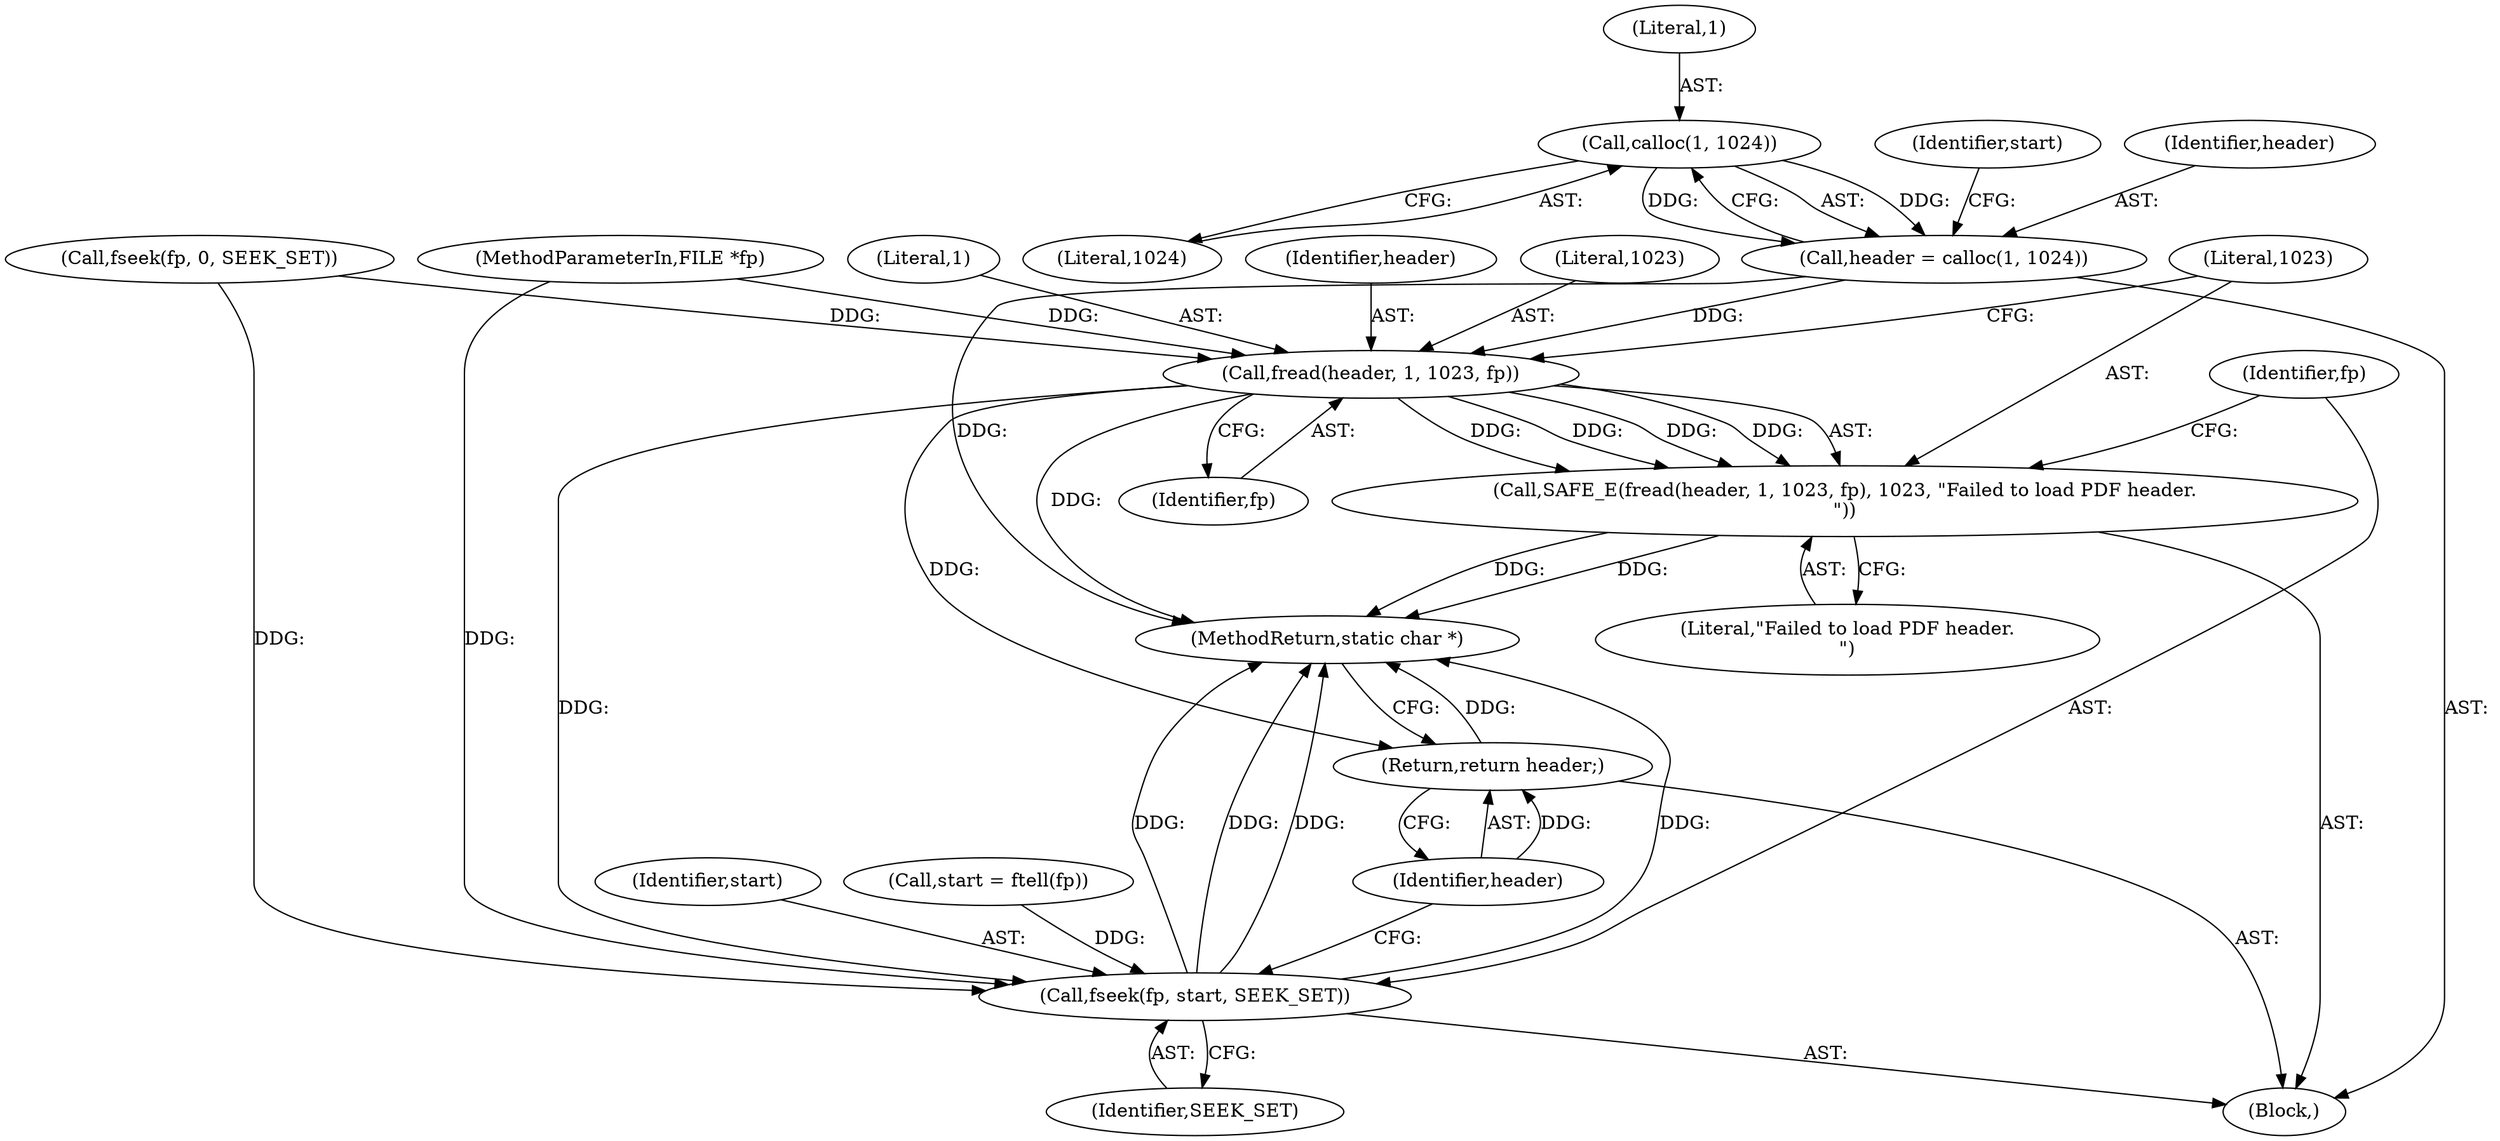digraph "1_pdfresurrect_0c4120fffa3dffe97b95c486a120eded82afe8a6_2@API" {
"1000108" [label="(Call,calloc(1, 1024))"];
"1000106" [label="(Call,header = calloc(1, 1024))"];
"1000120" [label="(Call,fread(header, 1, 1023, fp))"];
"1000119" [label="(Call,SAFE_E(fread(header, 1, 1023, fp), 1023, \"Failed to load PDF header.\n\"))"];
"1000127" [label="(Call,fseek(fp, start, SEEK_SET))"];
"1000131" [label="(Return,return header;)"];
"1000119" [label="(Call,SAFE_E(fread(header, 1, 1023, fp), 1023, \"Failed to load PDF header.\n\"))"];
"1000110" [label="(Literal,1024)"];
"1000103" [label="(Block,)"];
"1000108" [label="(Call,calloc(1, 1024))"];
"1000115" [label="(Call,fseek(fp, 0, SEEK_SET))"];
"1000123" [label="(Literal,1023)"];
"1000129" [label="(Identifier,start)"];
"1000111" [label="(Call,start = ftell(fp))"];
"1000106" [label="(Call,header = calloc(1, 1024))"];
"1000112" [label="(Identifier,start)"];
"1000131" [label="(Return,return header;)"];
"1000133" [label="(MethodReturn,static char *)"];
"1000107" [label="(Identifier,header)"];
"1000122" [label="(Literal,1)"];
"1000128" [label="(Identifier,fp)"];
"1000126" [label="(Literal,\"Failed to load PDF header.\n\")"];
"1000102" [label="(MethodParameterIn,FILE *fp)"];
"1000125" [label="(Literal,1023)"];
"1000132" [label="(Identifier,header)"];
"1000120" [label="(Call,fread(header, 1, 1023, fp))"];
"1000127" [label="(Call,fseek(fp, start, SEEK_SET))"];
"1000130" [label="(Identifier,SEEK_SET)"];
"1000121" [label="(Identifier,header)"];
"1000109" [label="(Literal,1)"];
"1000124" [label="(Identifier,fp)"];
"1000108" -> "1000106"  [label="AST: "];
"1000108" -> "1000110"  [label="CFG: "];
"1000109" -> "1000108"  [label="AST: "];
"1000110" -> "1000108"  [label="AST: "];
"1000106" -> "1000108"  [label="CFG: "];
"1000108" -> "1000106"  [label="DDG: "];
"1000108" -> "1000106"  [label="DDG: "];
"1000106" -> "1000103"  [label="AST: "];
"1000107" -> "1000106"  [label="AST: "];
"1000112" -> "1000106"  [label="CFG: "];
"1000106" -> "1000133"  [label="DDG: "];
"1000106" -> "1000120"  [label="DDG: "];
"1000120" -> "1000119"  [label="AST: "];
"1000120" -> "1000124"  [label="CFG: "];
"1000121" -> "1000120"  [label="AST: "];
"1000122" -> "1000120"  [label="AST: "];
"1000123" -> "1000120"  [label="AST: "];
"1000124" -> "1000120"  [label="AST: "];
"1000125" -> "1000120"  [label="CFG: "];
"1000120" -> "1000133"  [label="DDG: "];
"1000120" -> "1000119"  [label="DDG: "];
"1000120" -> "1000119"  [label="DDG: "];
"1000120" -> "1000119"  [label="DDG: "];
"1000120" -> "1000119"  [label="DDG: "];
"1000115" -> "1000120"  [label="DDG: "];
"1000102" -> "1000120"  [label="DDG: "];
"1000120" -> "1000127"  [label="DDG: "];
"1000120" -> "1000131"  [label="DDG: "];
"1000119" -> "1000103"  [label="AST: "];
"1000119" -> "1000126"  [label="CFG: "];
"1000125" -> "1000119"  [label="AST: "];
"1000126" -> "1000119"  [label="AST: "];
"1000128" -> "1000119"  [label="CFG: "];
"1000119" -> "1000133"  [label="DDG: "];
"1000119" -> "1000133"  [label="DDG: "];
"1000127" -> "1000103"  [label="AST: "];
"1000127" -> "1000130"  [label="CFG: "];
"1000128" -> "1000127"  [label="AST: "];
"1000129" -> "1000127"  [label="AST: "];
"1000130" -> "1000127"  [label="AST: "];
"1000132" -> "1000127"  [label="CFG: "];
"1000127" -> "1000133"  [label="DDG: "];
"1000127" -> "1000133"  [label="DDG: "];
"1000127" -> "1000133"  [label="DDG: "];
"1000127" -> "1000133"  [label="DDG: "];
"1000102" -> "1000127"  [label="DDG: "];
"1000111" -> "1000127"  [label="DDG: "];
"1000115" -> "1000127"  [label="DDG: "];
"1000131" -> "1000103"  [label="AST: "];
"1000131" -> "1000132"  [label="CFG: "];
"1000132" -> "1000131"  [label="AST: "];
"1000133" -> "1000131"  [label="CFG: "];
"1000131" -> "1000133"  [label="DDG: "];
"1000132" -> "1000131"  [label="DDG: "];
}
